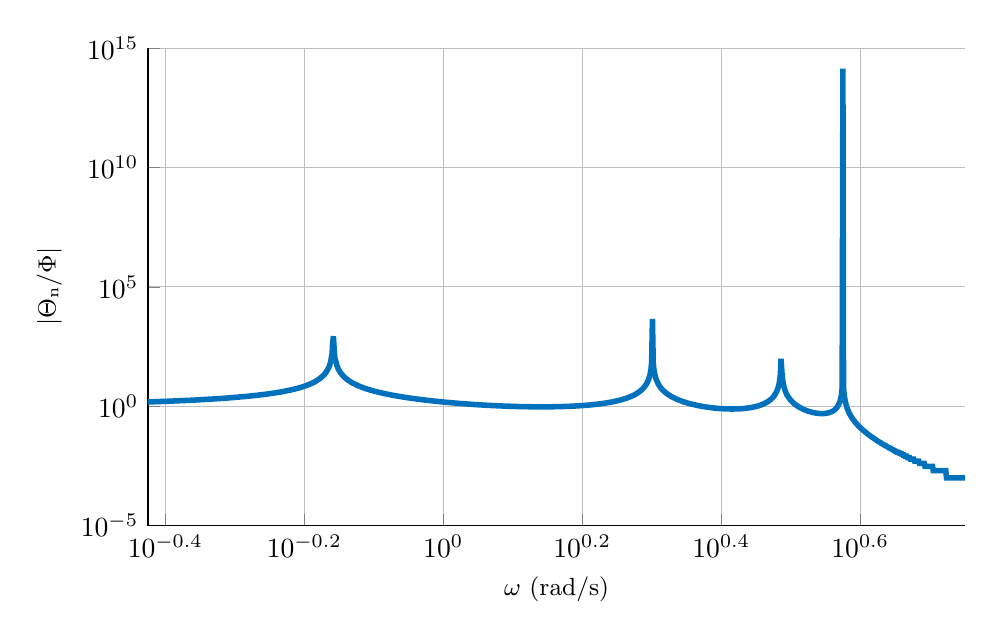 % This file was created by matlab2tikz.
%
\definecolor{mycolor1}{rgb}{0.0,0.447,0.741}%
%
\begin{tikzpicture}

\begin{axis}[%
width=0.856\textwidth,
height=0.5\textwidth,
at={(0\textwidth,0\textwidth)},
scale only axis,
xmode=log,
xmin=0.376,
xmax=5.637,
xminorticks=true,
xlabel style={font=\color{white!15!black}},
xlabel={$\omega\text{ (rad/s)}$},
ymode=log,
ymin=1e-05,
ymax=1e+15,
yminorticks=true,
ylabel style={font=\color{white!15!black}},
ylabel={$\text{$|$}\Theta{}_\text{n}\text{/}\Phi\text{$|$}$},
axis background/.style={fill=white},
axis x line*=bottom,
axis y line*=left,
xmajorgrids,
xminorgrids,
ymajorgrids,
yminorgrids,
ylabel style={font=\small},
xlabel style={font=\small}
]
\addplot [color=mycolor1, line width=2.0pt, forget plot]
  table[row sep=crcr]{%
0.376	1.503\\
0.377	1.507\\
0.378	1.51\\
0.378	1.513\\
0.379	1.517\\
0.38	1.52\\
0.381	1.524\\
0.382	1.527\\
0.383	1.531\\
0.384	1.534\\
0.385	1.538\\
0.386	1.541\\
0.386	1.545\\
0.387	1.549\\
0.388	1.552\\
0.389	1.556\\
0.39	1.56\\
0.391	1.564\\
0.392	1.567\\
0.393	1.571\\
0.394	1.575\\
0.394	1.579\\
0.395	1.583\\
0.396	1.587\\
0.397	1.591\\
0.398	1.595\\
0.399	1.599\\
0.4	1.604\\
0.401	1.608\\
0.402	1.612\\
0.403	1.616\\
0.404	1.621\\
0.405	1.625\\
0.406	1.629\\
0.406	1.634\\
0.407	1.638\\
0.408	1.643\\
0.409	1.648\\
0.41	1.652\\
0.411	1.657\\
0.412	1.661\\
0.413	1.666\\
0.414	1.671\\
0.415	1.676\\
0.416	1.681\\
0.417	1.686\\
0.418	1.691\\
0.419	1.696\\
0.42	1.701\\
0.421	1.706\\
0.422	1.711\\
0.423	1.716\\
0.424	1.722\\
0.425	1.727\\
0.426	1.733\\
0.427	1.738\\
0.428	1.744\\
0.429	1.749\\
0.43	1.755\\
0.431	1.76\\
0.432	1.766\\
0.433	1.772\\
0.434	1.778\\
0.435	1.784\\
0.436	1.79\\
0.437	1.796\\
0.438	1.802\\
0.439	1.808\\
0.44	1.814\\
0.441	1.821\\
0.442	1.827\\
0.443	1.834\\
0.444	1.84\\
0.445	1.847\\
0.446	1.854\\
0.447	1.86\\
0.448	1.867\\
0.449	1.874\\
0.45	1.881\\
0.451	1.888\\
0.452	1.895\\
0.453	1.903\\
0.454	1.91\\
0.455	1.917\\
0.456	1.925\\
0.457	1.932\\
0.458	1.94\\
0.459	1.948\\
0.46	1.956\\
0.461	1.964\\
0.462	1.972\\
0.463	1.98\\
0.465	1.988\\
0.466	1.996\\
0.467	2.005\\
0.468	2.013\\
0.469	2.022\\
0.47	2.031\\
0.471	2.04\\
0.472	2.049\\
0.473	2.058\\
0.474	2.067\\
0.475	2.076\\
0.476	2.086\\
0.478	2.095\\
0.479	2.105\\
0.48	2.115\\
0.481	2.125\\
0.482	2.135\\
0.483	2.145\\
0.484	2.155\\
0.485	2.166\\
0.486	2.176\\
0.488	2.187\\
0.489	2.198\\
0.49	2.209\\
0.491	2.221\\
0.492	2.232\\
0.493	2.243\\
0.494	2.255\\
0.496	2.267\\
0.497	2.279\\
0.498	2.291\\
0.499	2.304\\
0.5	2.316\\
0.501	2.329\\
0.502	2.342\\
0.504	2.355\\
0.505	2.369\\
0.506	2.382\\
0.507	2.396\\
0.508	2.41\\
0.509	2.424\\
0.511	2.438\\
0.512	2.453\\
0.513	2.468\\
0.514	2.483\\
0.515	2.498\\
0.516	2.514\\
0.518	2.53\\
0.519	2.546\\
0.52	2.562\\
0.521	2.579\\
0.522	2.596\\
0.524	2.613\\
0.525	2.63\\
0.526	2.648\\
0.527	2.666\\
0.529	2.685\\
0.53	2.703\\
0.531	2.722\\
0.532	2.742\\
0.533	2.761\\
0.535	2.782\\
0.536	2.802\\
0.537	2.823\\
0.538	2.844\\
0.54	2.866\\
0.541	2.888\\
0.542	2.91\\
0.543	2.933\\
0.545	2.956\\
0.546	2.98\\
0.547	3.004\\
0.548	3.029\\
0.55	3.054\\
0.551	3.08\\
0.552	3.106\\
0.553	3.133\\
0.555	3.16\\
0.556	3.188\\
0.557	3.217\\
0.559	3.246\\
0.56	3.276\\
0.561	3.306\\
0.562	3.337\\
0.564	3.369\\
0.565	3.402\\
0.566	3.435\\
0.568	3.469\\
0.569	3.504\\
0.57	3.54\\
0.572	3.576\\
0.573	3.614\\
0.574	3.652\\
0.576	3.691\\
0.577	3.732\\
0.578	3.773\\
0.579	3.815\\
0.581	3.859\\
0.582	3.903\\
0.584	3.949\\
0.585	3.996\\
0.586	4.045\\
0.588	4.094\\
0.589	4.145\\
0.59	4.198\\
0.592	4.252\\
0.593	4.308\\
0.594	4.365\\
0.596	4.424\\
0.597	4.485\\
0.598	4.548\\
0.6	4.613\\
0.601	4.68\\
0.603	4.749\\
0.604	4.82\\
0.605	4.894\\
0.607	4.97\\
0.608	5.049\\
0.61	5.131\\
0.611	5.216\\
0.612	5.304\\
0.614	5.395\\
0.615	5.489\\
0.617	5.588\\
0.618	5.69\\
0.62	5.796\\
0.621	5.907\\
0.622	6.023\\
0.624	6.143\\
0.625	6.269\\
0.627	6.4\\
0.628	6.538\\
0.63	6.682\\
0.631	6.832\\
0.632	6.991\\
0.634	7.157\\
0.635	7.332\\
0.637	7.516\\
0.638	7.71\\
0.64	7.916\\
0.641	8.133\\
0.643	8.363\\
0.644	8.607\\
0.646	8.867\\
0.647	9.143\\
0.649	9.438\\
0.65	9.754\\
0.652	10.093\\
0.653	10.457\\
0.655	10.85\\
0.656	11.274\\
0.658	11.734\\
0.659	12.235\\
0.661	12.783\\
0.662	13.383\\
0.664	14.044\\
0.665	14.776\\
0.667	15.591\\
0.668	16.504\\
0.67	17.533\\
0.671	18.703\\
0.673	20.043\\
0.675	21.595\\
0.676	23.413\\
0.678	25.571\\
0.679	28.175\\
0.681	31.379\\
0.682	35.417\\
0.684	40.663\\
0.686	47.755\\
0.687	57.876\\
0.689	73.49\\
0.69	100.739\\
0.692	160.343\\
0.693	394.122\\
0.695	853.658\\
0.697	204.521\\
0.698	116.052\\
0.7	80.949\\
0.702	62.114\\
0.703	50.366\\
0.705	42.339\\
0.706	36.506\\
0.708	32.077\\
0.71	28.598\\
0.711	25.794\\
0.713	23.486\\
0.715	21.553\\
0.716	19.91\\
0.718	18.497\\
0.72	17.269\\
0.721	16.191\\
0.723	15.237\\
0.725	14.388\\
0.726	13.627\\
0.728	12.941\\
0.73	12.32\\
0.731	11.754\\
0.733	11.236\\
0.735	10.762\\
0.736	10.325\\
0.738	9.921\\
0.74	9.547\\
0.741	9.199\\
0.743	8.875\\
0.745	8.572\\
0.747	8.289\\
0.748	8.024\\
0.75	7.774\\
0.752	7.539\\
0.753	7.317\\
0.755	7.108\\
0.757	6.91\\
0.759	6.722\\
0.76	6.544\\
0.762	6.375\\
0.764	6.214\\
0.766	6.06\\
0.767	5.914\\
0.769	5.774\\
0.771	5.641\\
0.773	5.513\\
0.775	5.391\\
0.776	5.274\\
0.778	5.161\\
0.78	5.054\\
0.782	4.95\\
0.784	4.85\\
0.785	4.755\\
0.787	4.662\\
0.789	4.573\\
0.791	4.488\\
0.793	4.405\\
0.794	4.325\\
0.796	4.248\\
0.798	4.173\\
0.8	4.101\\
0.802	4.031\\
0.804	3.964\\
0.805	3.899\\
0.807	3.835\\
0.809	3.774\\
0.811	3.714\\
0.813	3.656\\
0.815	3.6\\
0.817	3.546\\
0.819	3.493\\
0.82	3.441\\
0.822	3.391\\
0.824	3.343\\
0.826	3.295\\
0.828	3.249\\
0.83	3.204\\
0.832	3.161\\
0.834	3.118\\
0.836	3.077\\
0.838	3.036\\
0.84	2.997\\
0.841	2.958\\
0.843	2.921\\
0.845	2.884\\
0.847	2.848\\
0.849	2.814\\
0.851	2.779\\
0.853	2.746\\
0.855	2.714\\
0.857	2.682\\
0.859	2.651\\
0.861	2.62\\
0.863	2.59\\
0.865	2.561\\
0.867	2.533\\
0.869	2.505\\
0.871	2.478\\
0.873	2.451\\
0.875	2.425\\
0.877	2.399\\
0.879	2.374\\
0.881	2.349\\
0.883	2.325\\
0.885	2.302\\
0.887	2.278\\
0.889	2.256\\
0.891	2.233\\
0.893	2.211\\
0.895	2.19\\
0.898	2.169\\
0.9	2.148\\
0.902	2.128\\
0.904	2.108\\
0.906	2.089\\
0.908	2.069\\
0.91	2.051\\
0.912	2.032\\
0.914	2.014\\
0.916	1.996\\
0.918	1.979\\
0.921	1.961\\
0.923	1.944\\
0.925	1.928\\
0.927	1.911\\
0.929	1.895\\
0.931	1.88\\
0.933	1.864\\
0.936	1.849\\
0.938	1.834\\
0.94	1.819\\
0.942	1.804\\
0.944	1.79\\
0.946	1.776\\
0.949	1.762\\
0.951	1.749\\
0.953	1.735\\
0.955	1.722\\
0.957	1.709\\
0.96	1.696\\
0.962	1.684\\
0.964	1.671\\
0.966	1.659\\
0.968	1.647\\
0.971	1.635\\
0.973	1.624\\
0.975	1.612\\
0.977	1.601\\
0.98	1.59\\
0.982	1.579\\
0.984	1.568\\
0.986	1.557\\
0.989	1.547\\
0.991	1.536\\
0.993	1.526\\
0.996	1.516\\
0.998	1.506\\
1.0	1.497\\
1.002	1.487\\
1.005	1.478\\
1.007	1.468\\
1.009	1.459\\
1.012	1.45\\
1.014	1.441\\
1.016	1.432\\
1.019	1.424\\
1.021	1.415\\
1.023	1.407\\
1.026	1.398\\
1.028	1.39\\
1.03	1.382\\
1.033	1.374\\
1.035	1.366\\
1.038	1.358\\
1.04	1.351\\
1.042	1.343\\
1.045	1.336\\
1.047	1.328\\
1.05	1.321\\
1.052	1.314\\
1.054	1.307\\
1.057	1.3\\
1.059	1.293\\
1.062	1.286\\
1.064	1.28\\
1.067	1.273\\
1.069	1.267\\
1.072	1.26\\
1.074	1.254\\
1.077	1.248\\
1.079	1.242\\
1.082	1.236\\
1.084	1.23\\
1.087	1.224\\
1.089	1.218\\
1.092	1.212\\
1.094	1.207\\
1.097	1.201\\
1.099	1.195\\
1.102	1.19\\
1.104	1.185\\
1.107	1.179\\
1.109	1.174\\
1.112	1.169\\
1.114	1.164\\
1.117	1.159\\
1.12	1.154\\
1.122	1.149\\
1.125	1.145\\
1.127	1.14\\
1.13	1.135\\
1.133	1.131\\
1.135	1.126\\
1.138	1.122\\
1.14	1.117\\
1.143	1.113\\
1.146	1.109\\
1.148	1.105\\
1.151	1.1\\
1.154	1.096\\
1.156	1.092\\
1.159	1.088\\
1.162	1.084\\
1.164	1.081\\
1.167	1.077\\
1.17	1.073\\
1.172	1.069\\
1.175	1.066\\
1.178	1.062\\
1.18	1.059\\
1.183	1.055\\
1.186	1.052\\
1.189	1.049\\
1.191	1.045\\
1.194	1.042\\
1.197	1.039\\
1.2	1.036\\
1.202	1.033\\
1.205	1.03\\
1.208	1.027\\
1.211	1.024\\
1.214	1.021\\
1.216	1.018\\
1.219	1.015\\
1.222	1.013\\
1.225	1.01\\
1.228	1.008\\
1.23	1.005\\
1.233	1.002\\
1.236	1.0\\
1.239	0.998\\
1.242	0.995\\
1.245	0.993\\
1.248	0.991\\
1.25	0.988\\
1.253	0.986\\
1.256	0.984\\
1.259	0.982\\
1.262	0.98\\
1.265	0.978\\
1.268	0.976\\
1.271	0.974\\
1.274	0.972\\
1.277	0.971\\
1.28	0.969\\
1.282	0.967\\
1.285	0.966\\
1.288	0.964\\
1.291	0.963\\
1.294	0.961\\
1.297	0.96\\
1.3	0.958\\
1.303	0.957\\
1.306	0.956\\
1.309	0.954\\
1.312	0.953\\
1.315	0.952\\
1.318	0.951\\
1.321	0.95\\
1.324	0.949\\
1.328	0.948\\
1.331	0.947\\
1.334	0.946\\
1.337	0.945\\
1.34	0.944\\
1.343	0.944\\
1.346	0.943\\
1.349	0.942\\
1.352	0.942\\
1.355	0.941\\
1.358	0.941\\
1.362	0.94\\
1.365	0.94\\
1.368	0.94\\
1.371	0.939\\
1.374	0.939\\
1.377	0.939\\
1.381	0.939\\
1.384	0.939\\
1.387	0.939\\
1.39	0.939\\
1.393	0.939\\
1.397	0.939\\
1.4	0.939\\
1.403	0.94\\
1.406	0.94\\
1.409	0.94\\
1.413	0.941\\
1.416	0.941\\
1.419	0.942\\
1.422	0.943\\
1.426	0.943\\
1.429	0.944\\
1.432	0.945\\
1.436	0.946\\
1.439	0.947\\
1.442	0.948\\
1.446	0.949\\
1.449	0.95\\
1.452	0.951\\
1.456	0.952\\
1.459	0.954\\
1.462	0.955\\
1.466	0.957\\
1.469	0.958\\
1.472	0.96\\
1.476	0.962\\
1.479	0.963\\
1.483	0.965\\
1.486	0.967\\
1.49	0.969\\
1.493	0.971\\
1.496	0.974\\
1.5	0.976\\
1.503	0.978\\
1.507	0.981\\
1.51	0.983\\
1.514	0.986\\
1.517	0.989\\
1.521	0.991\\
1.524	0.994\\
1.528	0.997\\
1.531	1.0\\
1.535	1.004\\
1.538	1.007\\
1.542	1.01\\
1.545	1.014\\
1.549	1.018\\
1.553	1.021\\
1.556	1.025\\
1.56	1.029\\
1.563	1.034\\
1.567	1.038\\
1.571	1.042\\
1.574	1.047\\
1.578	1.051\\
1.581	1.056\\
1.585	1.061\\
1.589	1.066\\
1.592	1.072\\
1.596	1.077\\
1.6	1.083\\
1.603	1.088\\
1.607	1.094\\
1.611	1.101\\
1.615	1.107\\
1.618	1.113\\
1.622	1.12\\
1.626	1.127\\
1.629	1.134\\
1.633	1.141\\
1.637	1.149\\
1.641	1.157\\
1.645	1.165\\
1.648	1.173\\
1.652	1.181\\
1.656	1.19\\
1.66	1.199\\
1.664	1.208\\
1.667	1.218\\
1.671	1.228\\
1.675	1.238\\
1.679	1.249\\
1.683	1.259\\
1.687	1.271\\
1.691	1.282\\
1.695	1.294\\
1.698	1.306\\
1.702	1.319\\
1.706	1.332\\
1.71	1.346\\
1.714	1.36\\
1.718	1.375\\
1.722	1.39\\
1.726	1.405\\
1.73	1.422\\
1.734	1.438\\
1.738	1.456\\
1.742	1.474\\
1.746	1.492\\
1.75	1.512\\
1.754	1.532\\
1.758	1.553\\
1.762	1.575\\
1.766	1.597\\
1.77	1.621\\
1.774	1.646\\
1.778	1.671\\
1.783	1.698\\
1.787	1.726\\
1.791	1.755\\
1.795	1.785\\
1.799	1.817\\
1.803	1.85\\
1.807	1.885\\
1.812	1.922\\
1.816	1.96\\
1.82	2.001\\
1.824	2.043\\
1.828	2.088\\
1.833	2.135\\
1.837	2.185\\
1.841	2.238\\
1.845	2.293\\
1.849	2.353\\
1.854	2.416\\
1.858	2.483\\
1.862	2.554\\
1.867	2.63\\
1.871	2.712\\
1.875	2.799\\
1.88	2.894\\
1.884	2.995\\
1.888	3.105\\
1.893	3.224\\
1.897	3.354\\
1.901	3.495\\
1.906	3.651\\
1.91	3.822\\
1.914	4.011\\
1.919	4.221\\
1.923	4.456\\
1.928	4.721\\
1.932	5.022\\
1.937	5.366\\
1.941	5.763\\
1.946	6.226\\
1.95	6.775\\
1.955	7.433\\
1.959	8.238\\
1.964	9.246\\
1.968	10.542\\
1.973	12.272\\
1.977	14.697\\
1.982	18.341\\
1.986	24.427\\
1.991	36.65\\
1.995	73.714\\
2.0	4577.491\\
2.005	71.091\\
2.009	35.744\\
2.014	23.839\\
2.019	17.864\\
2.023	14.273\\
2.028	11.875\\
2.033	10.162\\
2.037	8.877\\
2.042	7.877\\
2.047	7.077\\
2.051	6.423\\
2.056	5.877\\
2.061	5.416\\
2.066	5.021\\
2.07	4.679\\
2.075	4.38\\
2.08	4.116\\
2.085	3.882\\
2.09	3.672\\
2.094	3.484\\
2.099	3.313\\
2.104	3.159\\
2.109	3.017\\
2.114	2.888\\
2.119	2.77\\
2.123	2.66\\
2.128	2.559\\
2.133	2.465\\
2.138	2.378\\
2.143	2.297\\
2.148	2.221\\
2.153	2.15\\
2.158	2.083\\
2.163	2.02\\
2.168	1.962\\
2.173	1.906\\
2.178	1.854\\
2.183	1.804\\
2.188	1.757\\
2.193	1.713\\
2.198	1.671\\
2.203	1.63\\
2.208	1.592\\
2.213	1.556\\
2.218	1.522\\
2.224	1.489\\
2.229	1.457\\
2.234	1.427\\
2.239	1.398\\
2.244	1.371\\
2.249	1.345\\
2.254	1.319\\
2.26	1.295\\
2.265	1.272\\
2.27	1.25\\
2.275	1.229\\
2.281	1.208\\
2.286	1.188\\
2.291	1.17\\
2.296	1.151\\
2.302	1.134\\
2.307	1.117\\
2.312	1.101\\
2.318	1.085\\
2.323	1.07\\
2.328	1.056\\
2.334	1.042\\
2.339	1.028\\
2.344	1.015\\
2.35	1.003\\
2.355	0.991\\
2.361	0.979\\
2.366	0.968\\
2.372	0.957\\
2.377	0.947\\
2.383	0.937\\
2.388	0.927\\
2.394	0.918\\
2.399	0.909\\
2.405	0.9\\
2.41	0.892\\
2.416	0.884\\
2.421	0.876\\
2.427	0.869\\
2.432	0.862\\
2.438	0.855\\
2.444	0.849\\
2.449	0.842\\
2.455	0.836\\
2.461	0.831\\
2.466	0.825\\
2.472	0.82\\
2.478	0.815\\
2.483	0.81\\
2.489	0.806\\
2.495	0.801\\
2.501	0.797\\
2.506	0.793\\
2.512	0.79\\
2.518	0.786\\
2.524	0.783\\
2.53	0.78\\
2.535	0.778\\
2.541	0.775\\
2.547	0.773\\
2.553	0.771\\
2.559	0.769\\
2.565	0.768\\
2.571	0.766\\
2.577	0.765\\
2.583	0.764\\
2.588	0.763\\
2.594	0.763\\
2.6	0.763\\
2.606	0.763\\
2.612	0.763\\
2.618	0.763\\
2.624	0.764\\
2.631	0.765\\
2.637	0.766\\
2.643	0.768\\
2.649	0.77\\
2.655	0.772\\
2.661	0.774\\
2.667	0.777\\
2.673	0.78\\
2.679	0.783\\
2.686	0.787\\
2.692	0.791\\
2.698	0.795\\
2.704	0.799\\
2.71	0.805\\
2.717	0.81\\
2.723	0.816\\
2.729	0.822\\
2.736	0.829\\
2.742	0.836\\
2.748	0.844\\
2.755	0.852\\
2.761	0.861\\
2.767	0.871\\
2.774	0.881\\
2.78	0.892\\
2.786	0.903\\
2.793	0.915\\
2.799	0.929\\
2.806	0.943\\
2.812	0.958\\
2.819	0.974\\
2.825	0.991\\
2.832	1.009\\
2.838	1.029\\
2.845	1.05\\
2.851	1.073\\
2.858	1.098\\
2.864	1.124\\
2.871	1.153\\
2.878	1.183\\
2.884	1.217\\
2.891	1.253\\
2.898	1.293\\
2.904	1.336\\
2.911	1.384\\
2.918	1.436\\
2.924	1.494\\
2.931	1.558\\
2.938	1.629\\
2.945	1.709\\
2.952	1.799\\
2.958	1.901\\
2.965	2.018\\
2.972	2.153\\
2.979	2.31\\
2.986	2.496\\
2.993	2.718\\
2.999	2.989\\
3.006	3.326\\
3.013	3.757\\
3.02	4.325\\
3.027	5.111\\
3.034	6.266\\
3.041	8.13\\
3.048	11.638\\
3.055	20.684\\
3.062	97.219\\
3.069	35.407\\
3.076	14.875\\
3.084	9.376\\
3.091	6.826\\
3.098	5.354\\
3.105	4.397\\
3.112	3.725\\
3.119	3.228\\
3.126	2.844\\
3.134	2.541\\
3.141	2.294\\
3.148	2.09\\
3.155	1.918\\
3.163	1.772\\
3.17	1.645\\
3.177	1.536\\
3.185	1.439\\
3.192	1.354\\
3.199	1.278\\
3.207	1.21\\
3.214	1.149\\
3.221	1.094\\
3.229	1.044\\
3.236	0.999\\
3.244	0.957\\
3.251	0.919\\
3.259	0.884\\
3.266	0.852\\
3.274	0.822\\
3.281	0.794\\
3.289	0.769\\
3.296	0.745\\
3.304	0.723\\
3.312	0.703\\
3.319	0.684\\
3.327	0.666\\
3.335	0.649\\
3.342	0.634\\
3.35	0.619\\
3.358	0.606\\
3.365	0.594\\
3.373	0.582\\
3.381	0.571\\
3.389	0.561\\
3.397	0.552\\
3.404	0.544\\
3.412	0.536\\
3.42	0.528\\
3.428	0.522\\
3.436	0.516\\
3.444	0.511\\
3.452	0.506\\
3.46	0.502\\
3.468	0.498\\
3.476	0.496\\
3.484	0.493\\
3.492	0.492\\
3.5	0.491\\
3.508	0.49\\
3.516	0.491\\
3.524	0.492\\
3.532	0.494\\
3.54	0.496\\
3.549	0.5\\
3.557	0.505\\
3.565	0.51\\
3.573	0.517\\
3.581	0.525\\
3.59	0.535\\
3.598	0.546\\
3.606	0.559\\
3.614	0.574\\
3.623	0.592\\
3.631	0.613\\
3.64	0.638\\
3.648	0.667\\
3.656	0.701\\
3.665	0.743\\
3.673	0.794\\
3.682	0.858\\
3.69	0.938\\
3.699	1.042\\
3.707	1.182\\
3.716	1.379\\
3.724	1.676\\
3.733	2.174\\
3.742	3.172\\
3.75	6.173\\
3.759	138523926067085\\
3.767	5.846\\
3.776	2.845\\
3.785	1.846\\
3.794	1.348\\
3.802	1.05\\
3.811	0.852\\
3.82	0.712\\
3.829	0.606\\
3.837	0.525\\
3.846	0.46\\
3.855	0.408\\
3.864	0.364\\
3.873	0.328\\
3.882	0.297\\
3.891	0.27\\
3.9	0.247\\
3.909	0.226\\
3.918	0.208\\
3.927	0.193\\
3.936	0.178\\
3.945	0.166\\
3.954	0.154\\
3.963	0.144\\
3.972	0.135\\
3.981	0.126\\
3.991	0.118\\
4.0	0.111\\
4.009	0.105\\
4.018	0.099\\
4.028	0.093\\
4.037	0.088\\
4.046	0.083\\
4.056	0.079\\
4.065	0.075\\
4.074	0.071\\
4.084	0.067\\
4.093	0.064\\
4.102	0.061\\
4.112	0.058\\
4.121	0.055\\
4.131	0.052\\
4.14	0.05\\
4.15	0.048\\
4.16	0.046\\
4.169	0.044\\
4.179	0.042\\
4.188	0.04\\
4.198	0.038\\
4.208	0.036\\
4.217	0.035\\
4.227	0.033\\
4.237	0.032\\
4.247	0.031\\
4.256	0.03\\
4.266	0.028\\
4.276	0.027\\
4.286	0.026\\
4.296	0.025\\
4.306	0.024\\
4.316	0.023\\
4.326	0.022\\
4.336	0.022\\
4.346	0.021\\
4.356	0.02\\
4.366	0.019\\
4.376	0.018\\
4.386	0.018\\
4.396	0.017\\
4.406	0.017\\
4.416	0.016\\
4.426	0.015\\
4.437	0.015\\
4.447	0.014\\
4.457	0.014\\
4.467	0.013\\
4.478	0.013\\
4.488	0.012\\
4.498	0.012\\
4.509	0.012\\
4.519	0.011\\
4.529	0.011\\
4.54	0.011\\
4.55	0.01\\
4.561	0.01\\
4.571	0.01\\
4.582	0.009\\
4.592	0.009\\
4.603	0.009\\
4.614	0.008\\
4.624	0.008\\
4.635	0.008\\
4.646	0.008\\
4.656	0.007\\
4.667	0.007\\
4.678	0.007\\
4.689	0.007\\
4.699	0.006\\
4.71	0.006\\
4.721	0.006\\
4.732	0.006\\
4.743	0.006\\
4.754	0.006\\
4.765	0.005\\
4.776	0.005\\
4.787	0.005\\
4.798	0.005\\
4.809	0.005\\
4.82	0.005\\
4.831	0.005\\
4.842	0.004\\
4.853	0.004\\
4.865	0.004\\
4.876	0.004\\
4.887	0.004\\
4.898	0.004\\
4.91	0.004\\
4.921	0.004\\
4.932	0.003\\
4.944	0.003\\
4.955	0.003\\
4.966	0.003\\
4.978	0.003\\
4.989	0.003\\
5.001	0.003\\
5.012	0.003\\
5.024	0.003\\
5.036	0.003\\
5.047	0.003\\
5.059	0.003\\
5.07	0.002\\
5.082	0.002\\
5.094	0.002\\
5.106	0.002\\
5.117	0.002\\
5.129	0.002\\
5.141	0.002\\
5.153	0.002\\
5.165	0.002\\
5.177	0.002\\
5.189	0.002\\
5.201	0.002\\
5.212	0.002\\
5.225	0.002\\
5.237	0.002\\
5.249	0.002\\
5.261	0.002\\
5.273	0.002\\
5.285	0.002\\
5.297	0.001\\
5.309	0.001\\
5.322	0.001\\
5.334	0.001\\
5.346	0.001\\
5.359	0.001\\
5.371	0.001\\
5.383	0.001\\
5.396	0.001\\
5.408	0.001\\
5.421	0.001\\
5.433	0.001\\
5.446	0.001\\
5.458	0.001\\
5.471	0.001\\
5.483	0.001\\
5.496	0.001\\
5.509	0.001\\
5.521	0.001\\
5.534	0.001\\
5.547	0.001\\
5.56	0.001\\
5.572	0.001\\
5.585	0.001\\
5.598	0.001\\
5.611	0.001\\
5.624	0.001\\
5.637	0.001\\
};
\end{axis}
\end{tikzpicture}%
